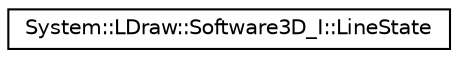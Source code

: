 digraph G
{
  edge [fontname="Helvetica",fontsize="10",labelfontname="Helvetica",labelfontsize="10"];
  node [fontname="Helvetica",fontsize="10",shape=record];
  rankdir="LR";
  Node1 [label="System::LDraw::Software3D_I::LineState",height=0.2,width=0.4,color="black", fillcolor="white", style="filled",URL="$class_system_1_1_l_draw_1_1_software3_d___i_1_1_line_state.html"];
}
